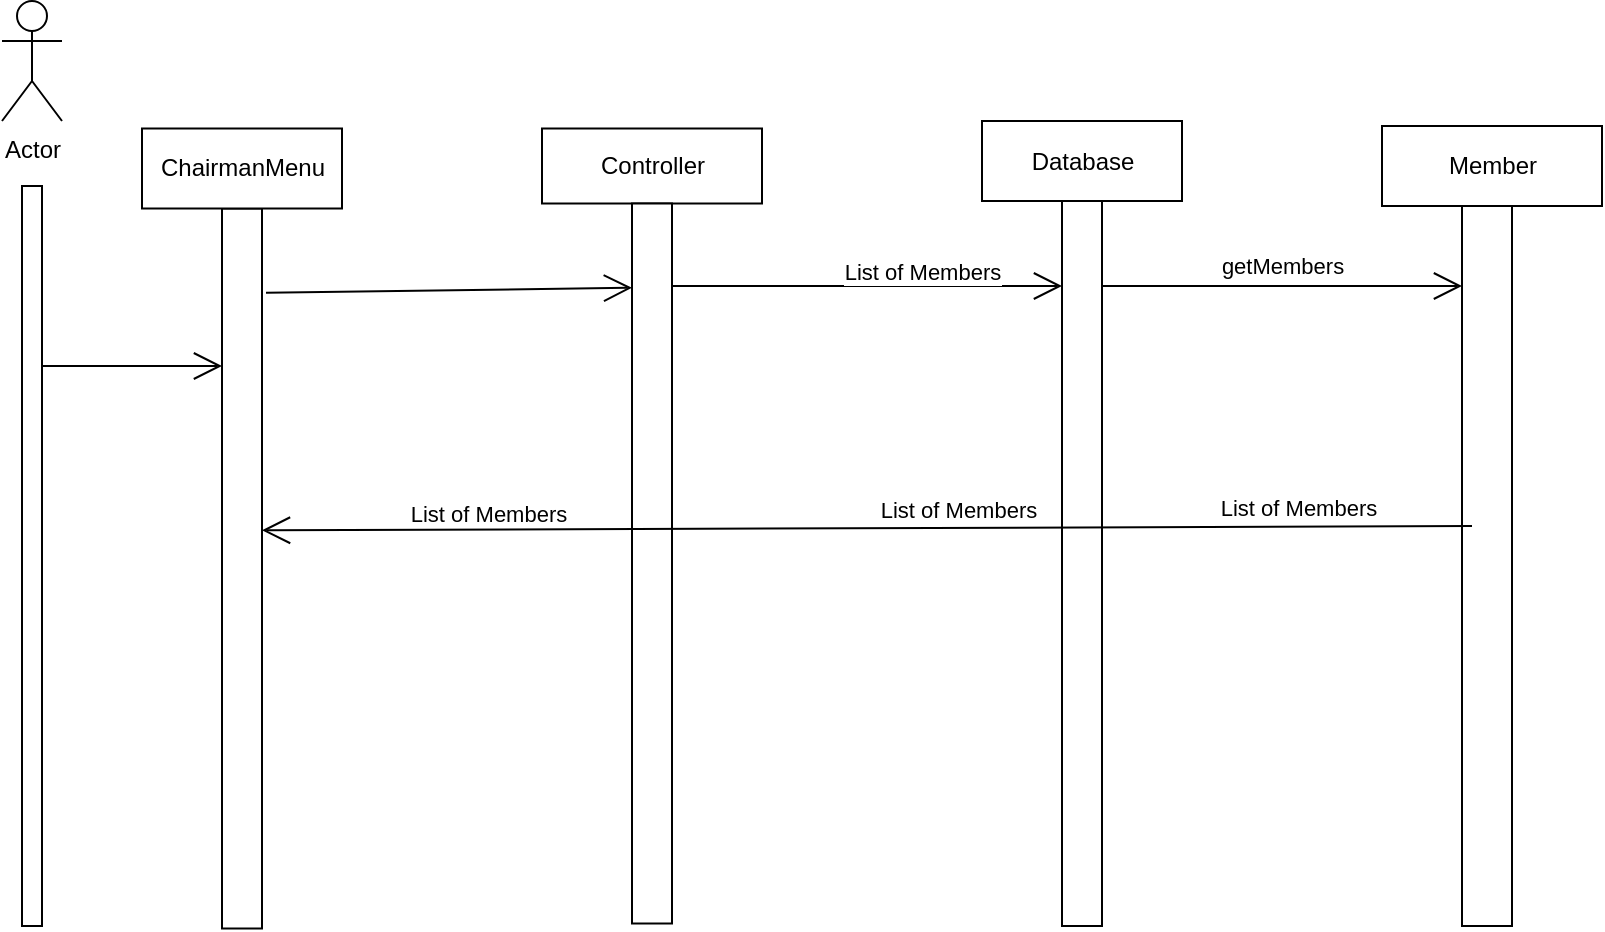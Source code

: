 <mxfile version="20.2.3" type="device"><diagram id="tBm6oHJ4CCUBu5VRBvnO" name="Page-1"><mxGraphModel dx="1097" dy="553" grid="1" gridSize="10" guides="1" tooltips="1" connect="1" arrows="1" fold="1" page="1" pageScale="1" pageWidth="850" pageHeight="1100" math="0" shadow="0"><root><mxCell id="0"/><mxCell id="1" parent="0"/><mxCell id="IRsqraAUsLwZtlIcmebo-2" value="" style="html=1;points=[];perimeter=orthogonalPerimeter;" vertex="1" parent="1"><mxGeometry x="760" y="200" width="25" height="360" as="geometry"/></mxCell><mxCell id="IRsqraAUsLwZtlIcmebo-4" value="Member" style="html=1;" vertex="1" parent="1"><mxGeometry x="720" y="160" width="110" height="40" as="geometry"/></mxCell><mxCell id="IRsqraAUsLwZtlIcmebo-5" value="Controller" style="html=1;" vertex="1" parent="1"><mxGeometry x="300" y="161.25" width="110" height="37.5" as="geometry"/></mxCell><mxCell id="IRsqraAUsLwZtlIcmebo-7" value="" style="html=1;points=[];perimeter=orthogonalPerimeter;" vertex="1" parent="1"><mxGeometry x="560" y="190" width="20" height="370" as="geometry"/></mxCell><mxCell id="IRsqraAUsLwZtlIcmebo-13" value="" style="endArrow=open;endFill=1;endSize=12;html=1;rounded=0;startArrow=none;" edge="1" parent="1" source="IRsqraAUsLwZtlIcmebo-6"><mxGeometry width="160" relative="1" as="geometry"><mxPoint x="360" y="240" as="sourcePoint"/><mxPoint x="560" y="240" as="targetPoint"/></mxGeometry></mxCell><mxCell id="IRsqraAUsLwZtlIcmebo-20" value="" style="html=1;points=[];perimeter=orthogonalPerimeter;" vertex="1" parent="1"><mxGeometry x="140" y="201.25" width="20" height="360" as="geometry"/></mxCell><mxCell id="IRsqraAUsLwZtlIcmebo-22" value="ChairmanMenu" style="html=1;" vertex="1" parent="1"><mxGeometry x="100" y="161.25" width="100" height="40" as="geometry"/></mxCell><mxCell id="IRsqraAUsLwZtlIcmebo-23" value="Database" style="html=1;" vertex="1" parent="1"><mxGeometry x="520" y="157.5" width="100" height="40" as="geometry"/></mxCell><mxCell id="IRsqraAUsLwZtlIcmebo-6" value="" style="html=1;points=[];perimeter=orthogonalPerimeter;" vertex="1" parent="1"><mxGeometry x="345" y="198.75" width="20" height="360" as="geometry"/></mxCell><mxCell id="IRsqraAUsLwZtlIcmebo-24" value="" style="endArrow=none;endFill=1;endSize=12;html=1;rounded=0;" edge="1" parent="1"><mxGeometry width="160" relative="1" as="geometry"><mxPoint x="760" y="239" as="sourcePoint"/><mxPoint x="760" y="240" as="targetPoint"/></mxGeometry></mxCell><mxCell id="IRsqraAUsLwZtlIcmebo-25" value="List of Members" style="edgeLabel;html=1;align=center;verticalAlign=middle;resizable=0;points=[];" vertex="1" connectable="0" parent="IRsqraAUsLwZtlIcmebo-24"><mxGeometry x="-0.078" y="3" relative="1" as="geometry"><mxPoint x="-273" y="-7" as="offset"/></mxGeometry></mxCell><mxCell id="IRsqraAUsLwZtlIcmebo-26" value="" style="endArrow=open;endFill=1;endSize=12;html=1;rounded=0;exitX=1.1;exitY=0.117;exitDx=0;exitDy=0;exitPerimeter=0;entryX=0;entryY=0.117;entryDx=0;entryDy=0;entryPerimeter=0;" edge="1" parent="1" source="IRsqraAUsLwZtlIcmebo-20" target="IRsqraAUsLwZtlIcmebo-6"><mxGeometry width="160" relative="1" as="geometry"><mxPoint x="90" y="250" as="sourcePoint"/><mxPoint x="340" y="240" as="targetPoint"/></mxGeometry></mxCell><mxCell id="IRsqraAUsLwZtlIcmebo-28" value="" style="endArrow=open;endFill=1;endSize=12;html=1;rounded=0;" edge="1" parent="1"><mxGeometry width="160" relative="1" as="geometry"><mxPoint x="580" y="240" as="sourcePoint"/><mxPoint x="760" y="240" as="targetPoint"/></mxGeometry></mxCell><mxCell id="IRsqraAUsLwZtlIcmebo-29" value="getMembers" style="edgeLabel;html=1;align=center;verticalAlign=middle;resizable=0;points=[];" vertex="1" connectable="0" parent="IRsqraAUsLwZtlIcmebo-28"><mxGeometry x="-0.111" y="2" relative="1" as="geometry"><mxPoint x="10" y="-8" as="offset"/></mxGeometry></mxCell><mxCell id="IRsqraAUsLwZtlIcmebo-30" value="" style="endArrow=open;endFill=1;endSize=12;html=1;rounded=0;entryX=1;entryY=0.447;entryDx=0;entryDy=0;entryPerimeter=0;" edge="1" parent="1" target="IRsqraAUsLwZtlIcmebo-20"><mxGeometry width="160" relative="1" as="geometry"><mxPoint x="765" y="360" as="sourcePoint"/><mxPoint x="135" y="280" as="targetPoint"/></mxGeometry></mxCell><mxCell id="IRsqraAUsLwZtlIcmebo-31" value="List of Members" style="edgeLabel;html=1;align=center;verticalAlign=middle;resizable=0;points=[];" vertex="1" connectable="0" parent="IRsqraAUsLwZtlIcmebo-30"><mxGeometry x="-0.174" y="-2" relative="1" as="geometry"><mxPoint x="-7" y="-7" as="offset"/></mxGeometry></mxCell><mxCell id="IRsqraAUsLwZtlIcmebo-32" value="List of Members" style="edgeLabel;html=1;align=center;verticalAlign=middle;resizable=0;points=[];" vertex="1" connectable="0" parent="IRsqraAUsLwZtlIcmebo-30"><mxGeometry x="-0.712" y="-3" relative="1" as="geometry"><mxPoint y="-7" as="offset"/></mxGeometry></mxCell><mxCell id="IRsqraAUsLwZtlIcmebo-33" value="List of Members" style="edgeLabel;html=1;align=center;verticalAlign=middle;resizable=0;points=[];" vertex="1" connectable="0" parent="IRsqraAUsLwZtlIcmebo-30"><mxGeometry x="0.628" y="-2" relative="1" as="geometry"><mxPoint y="-6" as="offset"/></mxGeometry></mxCell><mxCell id="IRsqraAUsLwZtlIcmebo-35" value="Actor" style="shape=umlActor;verticalLabelPosition=bottom;verticalAlign=top;html=1;" vertex="1" parent="1"><mxGeometry x="30" y="97.5" width="30" height="60" as="geometry"/></mxCell><mxCell id="IRsqraAUsLwZtlIcmebo-36" value="" style="html=1;points=[];perimeter=orthogonalPerimeter;" vertex="1" parent="1"><mxGeometry x="40" y="190" width="10" height="370" as="geometry"/></mxCell><mxCell id="IRsqraAUsLwZtlIcmebo-39" value="" style="endArrow=open;endFill=1;endSize=12;html=1;rounded=0;" edge="1" parent="1"><mxGeometry width="160" relative="1" as="geometry"><mxPoint x="50" y="280" as="sourcePoint"/><mxPoint x="140" y="280" as="targetPoint"/></mxGeometry></mxCell></root></mxGraphModel></diagram></mxfile>